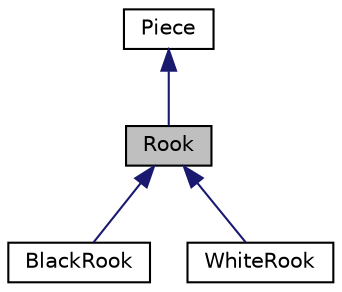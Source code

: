 digraph G
{
  bgcolor="transparent";
  edge [fontname="Helvetica",fontsize="10",labelfontname="Helvetica",labelfontsize="10"];
  node [fontname="Helvetica",fontsize="10",shape=record];
  Node1 [label="Rook",height=0.2,width=0.4,color="black", fillcolor="grey75", style="filled" fontcolor="black"];
  Node2 -> Node1 [dir=back,color="midnightblue",fontsize="10",style="solid",fontname="Helvetica"];
  Node2 [label="Piece",height=0.2,width=0.4,color="black",URL="$d5/df0/classPiece.html",tooltip="Virtual base class for all Piece objects."];
  Node1 -> Node3 [dir=back,color="midnightblue",fontsize="10",style="solid",fontname="Helvetica"];
  Node3 [label="BlackRook",height=0.2,width=0.4,color="black",URL="$d6/dc0/classBlackRook.html"];
  Node1 -> Node4 [dir=back,color="midnightblue",fontsize="10",style="solid",fontname="Helvetica"];
  Node4 [label="WhiteRook",height=0.2,width=0.4,color="black",URL="$d7/d5c/classWhiteRook.html"];
}
